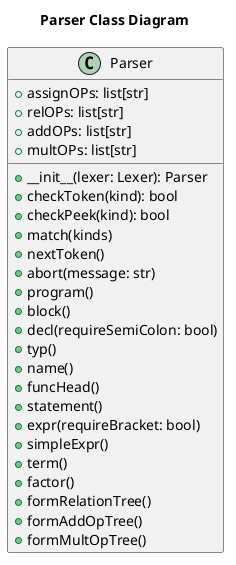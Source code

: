 @startuml
title Parser Class Diagram
class Parser {
    + assignOPs: list[str]
    + relOPs: list[str]
    + addOPs: list[str]
    + multOPs: list[str]
    + __init__(lexer: Lexer): Parser
    + checkToken(kind): bool
    + checkPeek(kind): bool
    + match(kinds)
    + nextToken()
    + abort(message: str)
    + program()
    + block()
    + decl(requireSemiColon: bool)
    + typ()
    + name()
    + funcHead()
    + statement()
    + expr(requireBracket: bool)
    + simpleExpr()
    + term()
    + factor()
    + formRelationTree()
    + formAddOpTree()
    + formMultOpTree()
}
@enduml